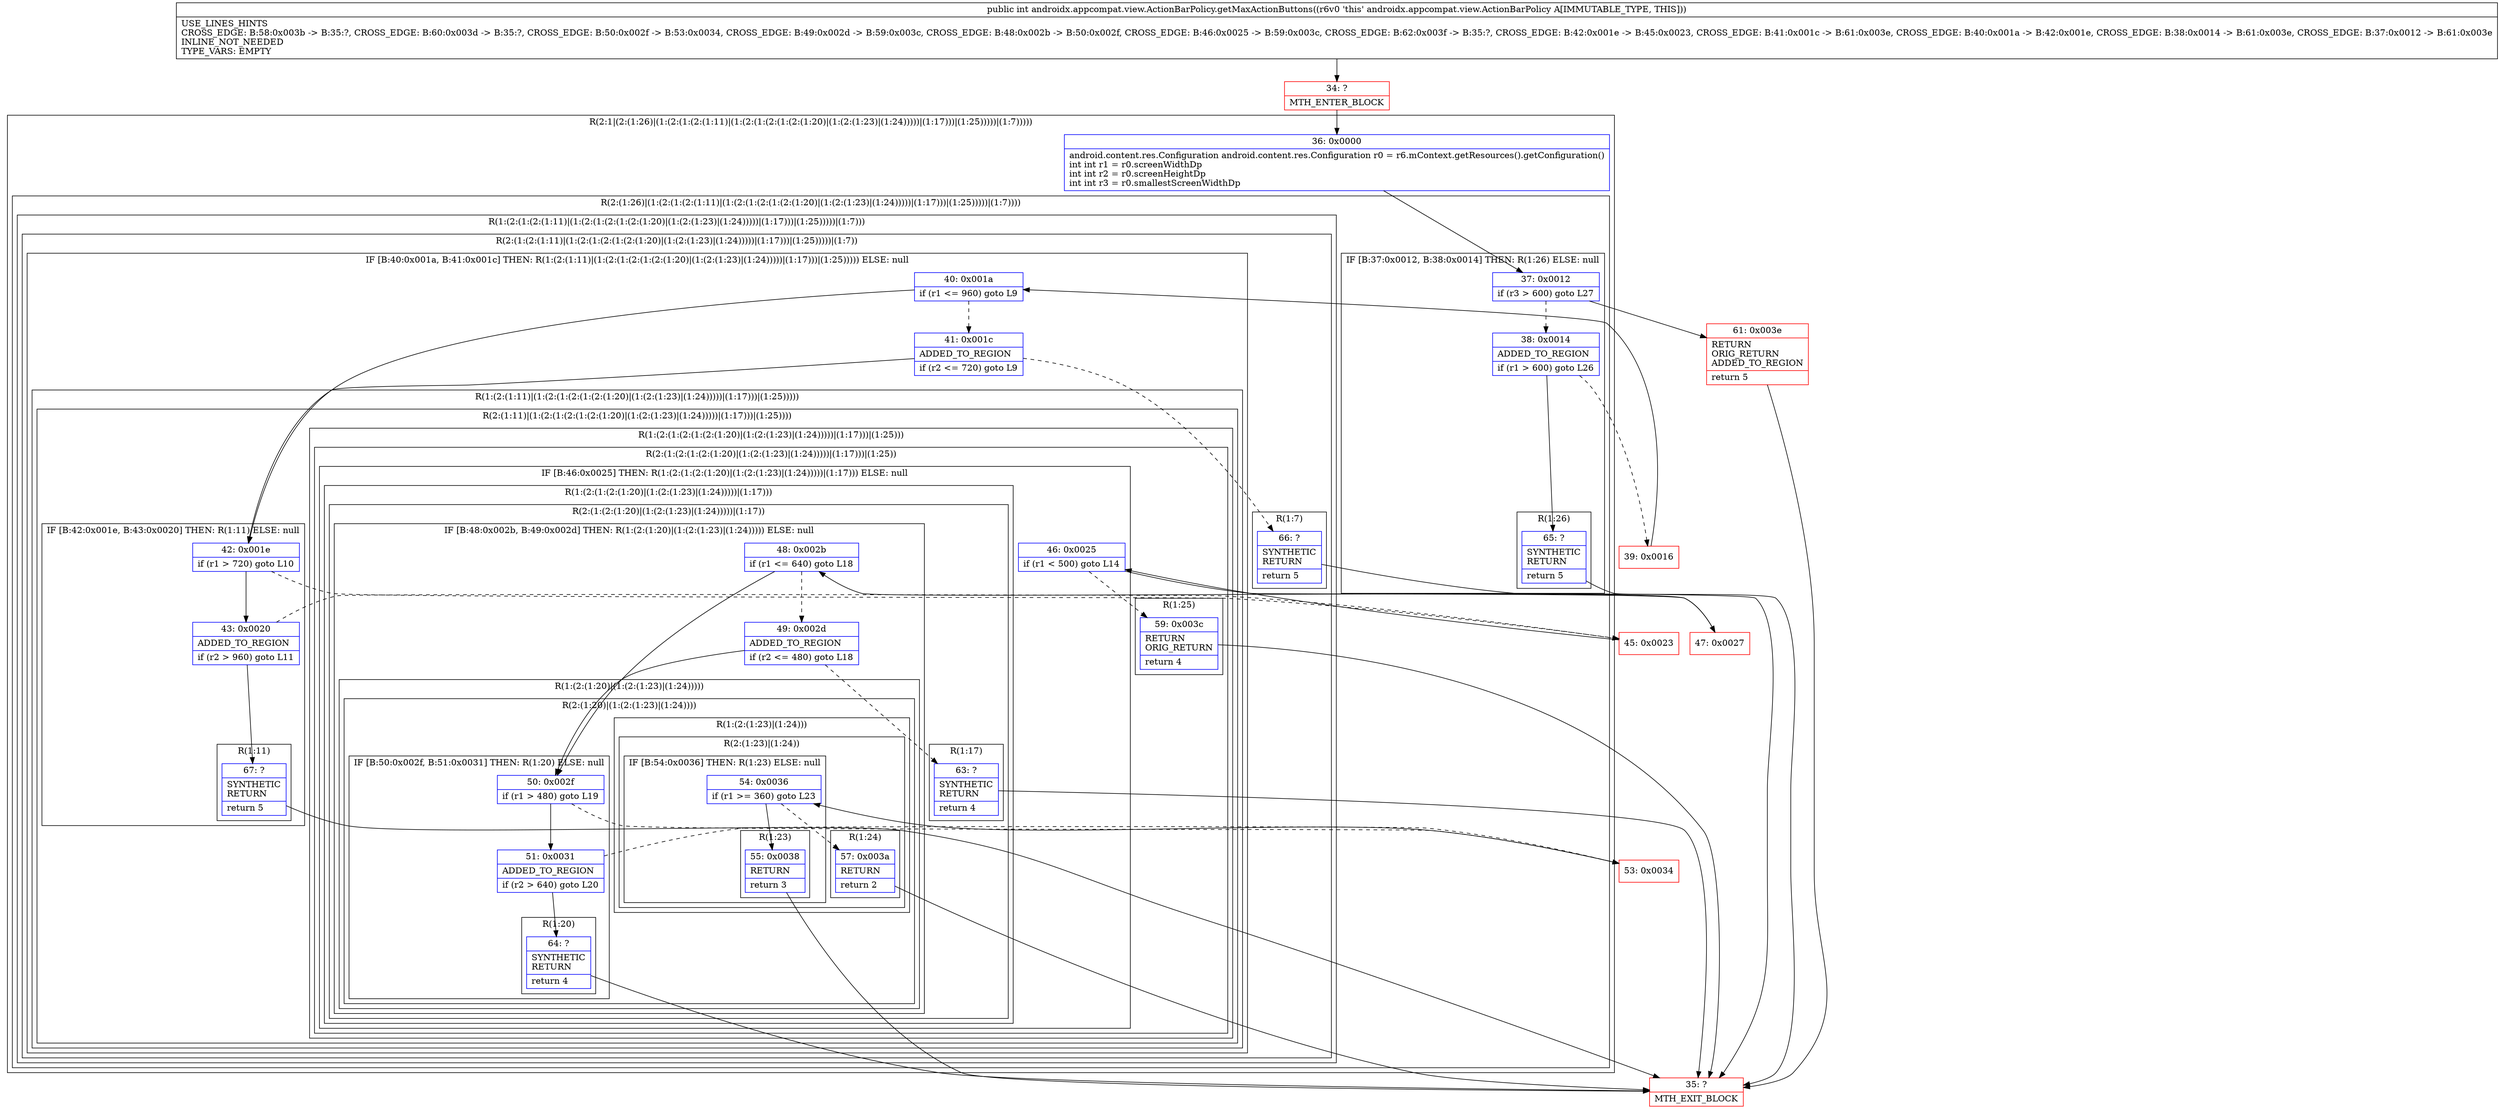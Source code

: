 digraph "CFG forandroidx.appcompat.view.ActionBarPolicy.getMaxActionButtons()I" {
subgraph cluster_Region_1233531473 {
label = "R(2:1|(2:(1:26)|(1:(2:(1:(2:(1:11)|(1:(2:(1:(2:(1:(2:(1:20)|(1:(2:(1:23)|(1:24)))))|(1:17)))|(1:25)))))|(1:7)))))";
node [shape=record,color=blue];
Node_36 [shape=record,label="{36\:\ 0x0000|android.content.res.Configuration android.content.res.Configuration r0 = r6.mContext.getResources().getConfiguration()\lint int r1 = r0.screenWidthDp\lint int r2 = r0.screenHeightDp\lint int r3 = r0.smallestScreenWidthDp\l}"];
subgraph cluster_Region_1941409880 {
label = "R(2:(1:26)|(1:(2:(1:(2:(1:11)|(1:(2:(1:(2:(1:(2:(1:20)|(1:(2:(1:23)|(1:24)))))|(1:17)))|(1:25)))))|(1:7))))";
node [shape=record,color=blue];
subgraph cluster_IfRegion_841382685 {
label = "IF [B:37:0x0012, B:38:0x0014] THEN: R(1:26) ELSE: null";
node [shape=record,color=blue];
Node_37 [shape=record,label="{37\:\ 0x0012|if (r3 \> 600) goto L27\l}"];
Node_38 [shape=record,label="{38\:\ 0x0014|ADDED_TO_REGION\l|if (r1 \> 600) goto L26\l}"];
subgraph cluster_Region_601089775 {
label = "R(1:26)";
node [shape=record,color=blue];
Node_65 [shape=record,label="{65\:\ ?|SYNTHETIC\lRETURN\l|return 5\l}"];
}
}
subgraph cluster_Region_1094509404 {
label = "R(1:(2:(1:(2:(1:11)|(1:(2:(1:(2:(1:(2:(1:20)|(1:(2:(1:23)|(1:24)))))|(1:17)))|(1:25)))))|(1:7)))";
node [shape=record,color=blue];
subgraph cluster_Region_1479702986 {
label = "R(2:(1:(2:(1:11)|(1:(2:(1:(2:(1:(2:(1:20)|(1:(2:(1:23)|(1:24)))))|(1:17)))|(1:25)))))|(1:7))";
node [shape=record,color=blue];
subgraph cluster_IfRegion_1039563099 {
label = "IF [B:40:0x001a, B:41:0x001c] THEN: R(1:(2:(1:11)|(1:(2:(1:(2:(1:(2:(1:20)|(1:(2:(1:23)|(1:24)))))|(1:17)))|(1:25))))) ELSE: null";
node [shape=record,color=blue];
Node_40 [shape=record,label="{40\:\ 0x001a|if (r1 \<= 960) goto L9\l}"];
Node_41 [shape=record,label="{41\:\ 0x001c|ADDED_TO_REGION\l|if (r2 \<= 720) goto L9\l}"];
subgraph cluster_Region_398985156 {
label = "R(1:(2:(1:11)|(1:(2:(1:(2:(1:(2:(1:20)|(1:(2:(1:23)|(1:24)))))|(1:17)))|(1:25)))))";
node [shape=record,color=blue];
subgraph cluster_Region_722501452 {
label = "R(2:(1:11)|(1:(2:(1:(2:(1:(2:(1:20)|(1:(2:(1:23)|(1:24)))))|(1:17)))|(1:25))))";
node [shape=record,color=blue];
subgraph cluster_IfRegion_452750580 {
label = "IF [B:42:0x001e, B:43:0x0020] THEN: R(1:11) ELSE: null";
node [shape=record,color=blue];
Node_42 [shape=record,label="{42\:\ 0x001e|if (r1 \> 720) goto L10\l}"];
Node_43 [shape=record,label="{43\:\ 0x0020|ADDED_TO_REGION\l|if (r2 \> 960) goto L11\l}"];
subgraph cluster_Region_227565425 {
label = "R(1:11)";
node [shape=record,color=blue];
Node_67 [shape=record,label="{67\:\ ?|SYNTHETIC\lRETURN\l|return 5\l}"];
}
}
subgraph cluster_Region_1177000736 {
label = "R(1:(2:(1:(2:(1:(2:(1:20)|(1:(2:(1:23)|(1:24)))))|(1:17)))|(1:25)))";
node [shape=record,color=blue];
subgraph cluster_Region_294015495 {
label = "R(2:(1:(2:(1:(2:(1:20)|(1:(2:(1:23)|(1:24)))))|(1:17)))|(1:25))";
node [shape=record,color=blue];
subgraph cluster_IfRegion_1645265216 {
label = "IF [B:46:0x0025] THEN: R(1:(2:(1:(2:(1:20)|(1:(2:(1:23)|(1:24)))))|(1:17))) ELSE: null";
node [shape=record,color=blue];
Node_46 [shape=record,label="{46\:\ 0x0025|if (r1 \< 500) goto L14\l}"];
subgraph cluster_Region_969192804 {
label = "R(1:(2:(1:(2:(1:20)|(1:(2:(1:23)|(1:24)))))|(1:17)))";
node [shape=record,color=blue];
subgraph cluster_Region_916459258 {
label = "R(2:(1:(2:(1:20)|(1:(2:(1:23)|(1:24)))))|(1:17))";
node [shape=record,color=blue];
subgraph cluster_IfRegion_1668264076 {
label = "IF [B:48:0x002b, B:49:0x002d] THEN: R(1:(2:(1:20)|(1:(2:(1:23)|(1:24))))) ELSE: null";
node [shape=record,color=blue];
Node_48 [shape=record,label="{48\:\ 0x002b|if (r1 \<= 640) goto L18\l}"];
Node_49 [shape=record,label="{49\:\ 0x002d|ADDED_TO_REGION\l|if (r2 \<= 480) goto L18\l}"];
subgraph cluster_Region_1285844373 {
label = "R(1:(2:(1:20)|(1:(2:(1:23)|(1:24)))))";
node [shape=record,color=blue];
subgraph cluster_Region_1863387244 {
label = "R(2:(1:20)|(1:(2:(1:23)|(1:24))))";
node [shape=record,color=blue];
subgraph cluster_IfRegion_1843208475 {
label = "IF [B:50:0x002f, B:51:0x0031] THEN: R(1:20) ELSE: null";
node [shape=record,color=blue];
Node_50 [shape=record,label="{50\:\ 0x002f|if (r1 \> 480) goto L19\l}"];
Node_51 [shape=record,label="{51\:\ 0x0031|ADDED_TO_REGION\l|if (r2 \> 640) goto L20\l}"];
subgraph cluster_Region_1935867775 {
label = "R(1:20)";
node [shape=record,color=blue];
Node_64 [shape=record,label="{64\:\ ?|SYNTHETIC\lRETURN\l|return 4\l}"];
}
}
subgraph cluster_Region_1166276663 {
label = "R(1:(2:(1:23)|(1:24)))";
node [shape=record,color=blue];
subgraph cluster_Region_715455959 {
label = "R(2:(1:23)|(1:24))";
node [shape=record,color=blue];
subgraph cluster_IfRegion_348089240 {
label = "IF [B:54:0x0036] THEN: R(1:23) ELSE: null";
node [shape=record,color=blue];
Node_54 [shape=record,label="{54\:\ 0x0036|if (r1 \>= 360) goto L23\l}"];
subgraph cluster_Region_1293013639 {
label = "R(1:23)";
node [shape=record,color=blue];
Node_55 [shape=record,label="{55\:\ 0x0038|RETURN\l|return 3\l}"];
}
}
subgraph cluster_Region_703350109 {
label = "R(1:24)";
node [shape=record,color=blue];
Node_57 [shape=record,label="{57\:\ 0x003a|RETURN\l|return 2\l}"];
}
}
}
}
}
}
subgraph cluster_Region_1945387543 {
label = "R(1:17)";
node [shape=record,color=blue];
Node_63 [shape=record,label="{63\:\ ?|SYNTHETIC\lRETURN\l|return 4\l}"];
}
}
}
}
subgraph cluster_Region_2117288955 {
label = "R(1:25)";
node [shape=record,color=blue];
Node_59 [shape=record,label="{59\:\ 0x003c|RETURN\lORIG_RETURN\l|return 4\l}"];
}
}
}
}
}
}
subgraph cluster_Region_1031091024 {
label = "R(1:7)";
node [shape=record,color=blue];
Node_66 [shape=record,label="{66\:\ ?|SYNTHETIC\lRETURN\l|return 5\l}"];
}
}
}
}
}
Node_34 [shape=record,color=red,label="{34\:\ ?|MTH_ENTER_BLOCK\l}"];
Node_39 [shape=record,color=red,label="{39\:\ 0x0016}"];
Node_35 [shape=record,color=red,label="{35\:\ ?|MTH_EXIT_BLOCK\l}"];
Node_45 [shape=record,color=red,label="{45\:\ 0x0023}"];
Node_47 [shape=record,color=red,label="{47\:\ 0x0027}"];
Node_53 [shape=record,color=red,label="{53\:\ 0x0034}"];
Node_61 [shape=record,color=red,label="{61\:\ 0x003e|RETURN\lORIG_RETURN\lADDED_TO_REGION\l|return 5\l}"];
MethodNode[shape=record,label="{public int androidx.appcompat.view.ActionBarPolicy.getMaxActionButtons((r6v0 'this' androidx.appcompat.view.ActionBarPolicy A[IMMUTABLE_TYPE, THIS]))  | USE_LINES_HINTS\lCROSS_EDGE: B:58:0x003b \-\> B:35:?, CROSS_EDGE: B:60:0x003d \-\> B:35:?, CROSS_EDGE: B:50:0x002f \-\> B:53:0x0034, CROSS_EDGE: B:49:0x002d \-\> B:59:0x003c, CROSS_EDGE: B:48:0x002b \-\> B:50:0x002f, CROSS_EDGE: B:46:0x0025 \-\> B:59:0x003c, CROSS_EDGE: B:62:0x003f \-\> B:35:?, CROSS_EDGE: B:42:0x001e \-\> B:45:0x0023, CROSS_EDGE: B:41:0x001c \-\> B:61:0x003e, CROSS_EDGE: B:40:0x001a \-\> B:42:0x001e, CROSS_EDGE: B:38:0x0014 \-\> B:61:0x003e, CROSS_EDGE: B:37:0x0012 \-\> B:61:0x003e\lINLINE_NOT_NEEDED\lTYPE_VARS: EMPTY\l}"];
MethodNode -> Node_34;Node_36 -> Node_37;
Node_37 -> Node_38[style=dashed];
Node_37 -> Node_61;
Node_38 -> Node_39[style=dashed];
Node_38 -> Node_65;
Node_65 -> Node_35;
Node_40 -> Node_41[style=dashed];
Node_40 -> Node_42;
Node_41 -> Node_42;
Node_41 -> Node_66[style=dashed];
Node_42 -> Node_43;
Node_42 -> Node_45[style=dashed];
Node_43 -> Node_45[style=dashed];
Node_43 -> Node_67;
Node_67 -> Node_35;
Node_46 -> Node_47;
Node_46 -> Node_59[style=dashed];
Node_48 -> Node_49[style=dashed];
Node_48 -> Node_50;
Node_49 -> Node_50;
Node_49 -> Node_63[style=dashed];
Node_50 -> Node_51;
Node_50 -> Node_53[style=dashed];
Node_51 -> Node_53[style=dashed];
Node_51 -> Node_64;
Node_64 -> Node_35;
Node_54 -> Node_55;
Node_54 -> Node_57[style=dashed];
Node_55 -> Node_35;
Node_57 -> Node_35;
Node_63 -> Node_35;
Node_59 -> Node_35;
Node_66 -> Node_35;
Node_34 -> Node_36;
Node_39 -> Node_40;
Node_45 -> Node_46;
Node_47 -> Node_48;
Node_53 -> Node_54;
Node_61 -> Node_35;
}

